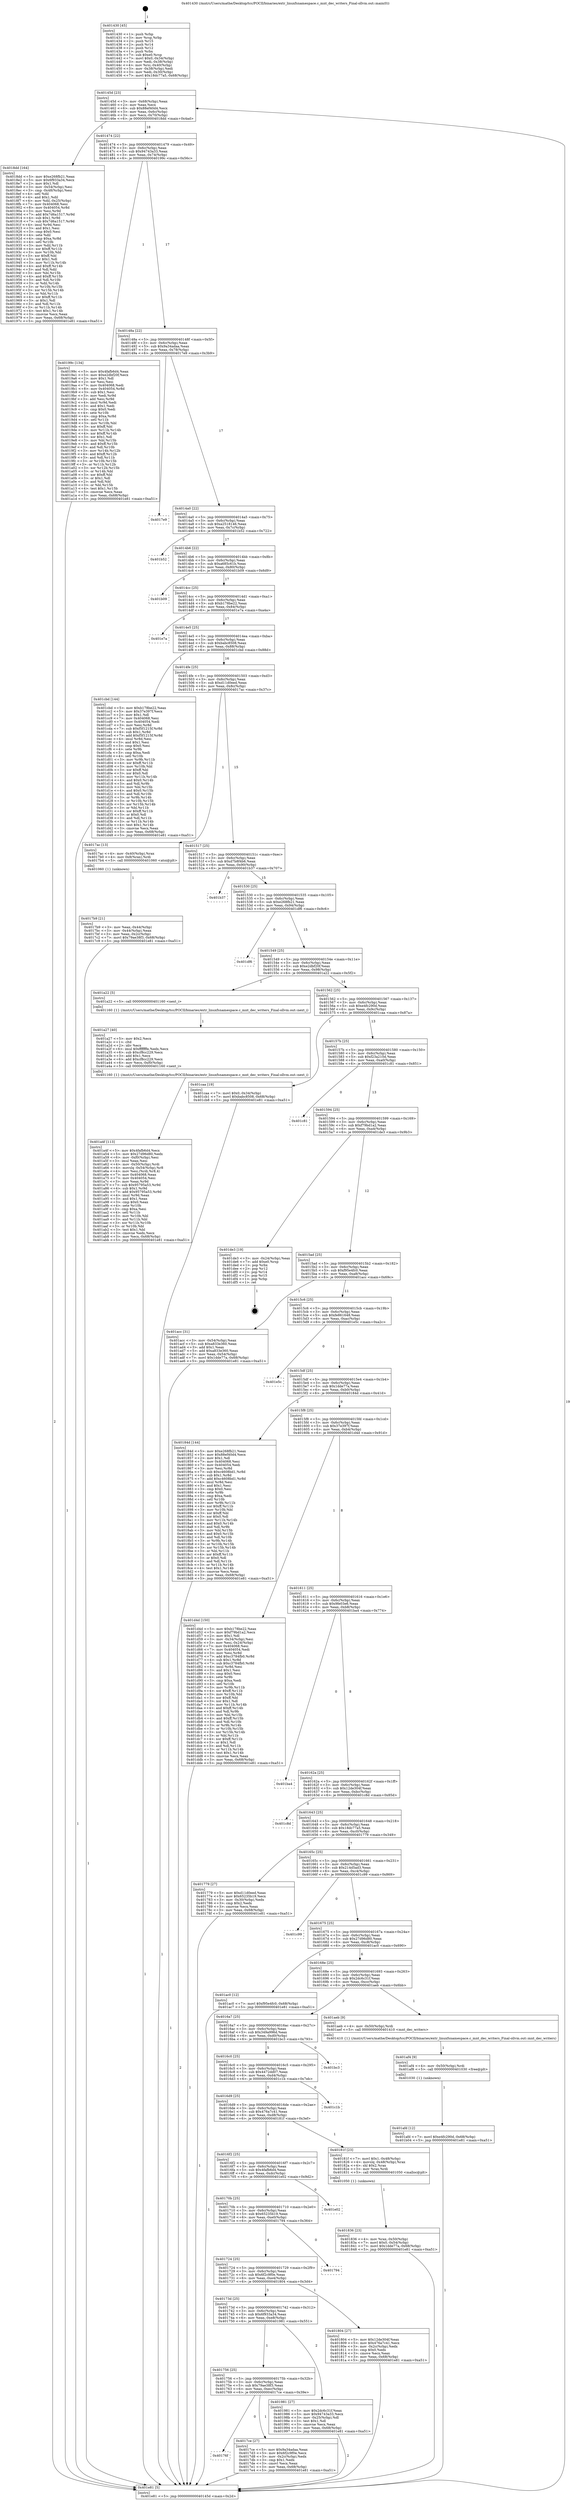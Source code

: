 digraph "0x401430" {
  label = "0x401430 (/mnt/c/Users/mathe/Desktop/tcc/POCII/binaries/extr_linuxfsnamespace.c_mnt_dec_writers_Final-ollvm.out::main(0))"
  labelloc = "t"
  node[shape=record]

  Entry [label="",width=0.3,height=0.3,shape=circle,fillcolor=black,style=filled]
  "0x40145d" [label="{
     0x40145d [23]\l
     | [instrs]\l
     &nbsp;&nbsp;0x40145d \<+3\>: mov -0x68(%rbp),%eax\l
     &nbsp;&nbsp;0x401460 \<+2\>: mov %eax,%ecx\l
     &nbsp;&nbsp;0x401462 \<+6\>: sub $0x88ef40d4,%ecx\l
     &nbsp;&nbsp;0x401468 \<+3\>: mov %eax,-0x6c(%rbp)\l
     &nbsp;&nbsp;0x40146b \<+3\>: mov %ecx,-0x70(%rbp)\l
     &nbsp;&nbsp;0x40146e \<+6\>: je 00000000004018dd \<main+0x4ad\>\l
  }"]
  "0x4018dd" [label="{
     0x4018dd [164]\l
     | [instrs]\l
     &nbsp;&nbsp;0x4018dd \<+5\>: mov $0xe268fb21,%eax\l
     &nbsp;&nbsp;0x4018e2 \<+5\>: mov $0x6f933a34,%ecx\l
     &nbsp;&nbsp;0x4018e7 \<+2\>: mov $0x1,%dl\l
     &nbsp;&nbsp;0x4018e9 \<+3\>: mov -0x54(%rbp),%esi\l
     &nbsp;&nbsp;0x4018ec \<+3\>: cmp -0x48(%rbp),%esi\l
     &nbsp;&nbsp;0x4018ef \<+4\>: setl %dil\l
     &nbsp;&nbsp;0x4018f3 \<+4\>: and $0x1,%dil\l
     &nbsp;&nbsp;0x4018f7 \<+4\>: mov %dil,-0x25(%rbp)\l
     &nbsp;&nbsp;0x4018fb \<+7\>: mov 0x404068,%esi\l
     &nbsp;&nbsp;0x401902 \<+8\>: mov 0x404054,%r8d\l
     &nbsp;&nbsp;0x40190a \<+3\>: mov %esi,%r9d\l
     &nbsp;&nbsp;0x40190d \<+7\>: add $0x7d6a1517,%r9d\l
     &nbsp;&nbsp;0x401914 \<+4\>: sub $0x1,%r9d\l
     &nbsp;&nbsp;0x401918 \<+7\>: sub $0x7d6a1517,%r9d\l
     &nbsp;&nbsp;0x40191f \<+4\>: imul %r9d,%esi\l
     &nbsp;&nbsp;0x401923 \<+3\>: and $0x1,%esi\l
     &nbsp;&nbsp;0x401926 \<+3\>: cmp $0x0,%esi\l
     &nbsp;&nbsp;0x401929 \<+4\>: sete %dil\l
     &nbsp;&nbsp;0x40192d \<+4\>: cmp $0xa,%r8d\l
     &nbsp;&nbsp;0x401931 \<+4\>: setl %r10b\l
     &nbsp;&nbsp;0x401935 \<+3\>: mov %dil,%r11b\l
     &nbsp;&nbsp;0x401938 \<+4\>: xor $0xff,%r11b\l
     &nbsp;&nbsp;0x40193c \<+3\>: mov %r10b,%bl\l
     &nbsp;&nbsp;0x40193f \<+3\>: xor $0xff,%bl\l
     &nbsp;&nbsp;0x401942 \<+3\>: xor $0x1,%dl\l
     &nbsp;&nbsp;0x401945 \<+3\>: mov %r11b,%r14b\l
     &nbsp;&nbsp;0x401948 \<+4\>: and $0xff,%r14b\l
     &nbsp;&nbsp;0x40194c \<+3\>: and %dl,%dil\l
     &nbsp;&nbsp;0x40194f \<+3\>: mov %bl,%r15b\l
     &nbsp;&nbsp;0x401952 \<+4\>: and $0xff,%r15b\l
     &nbsp;&nbsp;0x401956 \<+3\>: and %dl,%r10b\l
     &nbsp;&nbsp;0x401959 \<+3\>: or %dil,%r14b\l
     &nbsp;&nbsp;0x40195c \<+3\>: or %r10b,%r15b\l
     &nbsp;&nbsp;0x40195f \<+3\>: xor %r15b,%r14b\l
     &nbsp;&nbsp;0x401962 \<+3\>: or %bl,%r11b\l
     &nbsp;&nbsp;0x401965 \<+4\>: xor $0xff,%r11b\l
     &nbsp;&nbsp;0x401969 \<+3\>: or $0x1,%dl\l
     &nbsp;&nbsp;0x40196c \<+3\>: and %dl,%r11b\l
     &nbsp;&nbsp;0x40196f \<+3\>: or %r11b,%r14b\l
     &nbsp;&nbsp;0x401972 \<+4\>: test $0x1,%r14b\l
     &nbsp;&nbsp;0x401976 \<+3\>: cmovne %ecx,%eax\l
     &nbsp;&nbsp;0x401979 \<+3\>: mov %eax,-0x68(%rbp)\l
     &nbsp;&nbsp;0x40197c \<+5\>: jmp 0000000000401e81 \<main+0xa51\>\l
  }"]
  "0x401474" [label="{
     0x401474 [22]\l
     | [instrs]\l
     &nbsp;&nbsp;0x401474 \<+5\>: jmp 0000000000401479 \<main+0x49\>\l
     &nbsp;&nbsp;0x401479 \<+3\>: mov -0x6c(%rbp),%eax\l
     &nbsp;&nbsp;0x40147c \<+5\>: sub $0x94743a33,%eax\l
     &nbsp;&nbsp;0x401481 \<+3\>: mov %eax,-0x74(%rbp)\l
     &nbsp;&nbsp;0x401484 \<+6\>: je 000000000040199c \<main+0x56c\>\l
  }"]
  Exit [label="",width=0.3,height=0.3,shape=circle,fillcolor=black,style=filled,peripheries=2]
  "0x40199c" [label="{
     0x40199c [134]\l
     | [instrs]\l
     &nbsp;&nbsp;0x40199c \<+5\>: mov $0x4fafb6d4,%eax\l
     &nbsp;&nbsp;0x4019a1 \<+5\>: mov $0xe2dbf20f,%ecx\l
     &nbsp;&nbsp;0x4019a6 \<+2\>: mov $0x1,%dl\l
     &nbsp;&nbsp;0x4019a8 \<+2\>: xor %esi,%esi\l
     &nbsp;&nbsp;0x4019aa \<+7\>: mov 0x404068,%edi\l
     &nbsp;&nbsp;0x4019b1 \<+8\>: mov 0x404054,%r8d\l
     &nbsp;&nbsp;0x4019b9 \<+3\>: sub $0x1,%esi\l
     &nbsp;&nbsp;0x4019bc \<+3\>: mov %edi,%r9d\l
     &nbsp;&nbsp;0x4019bf \<+3\>: add %esi,%r9d\l
     &nbsp;&nbsp;0x4019c2 \<+4\>: imul %r9d,%edi\l
     &nbsp;&nbsp;0x4019c6 \<+3\>: and $0x1,%edi\l
     &nbsp;&nbsp;0x4019c9 \<+3\>: cmp $0x0,%edi\l
     &nbsp;&nbsp;0x4019cc \<+4\>: sete %r10b\l
     &nbsp;&nbsp;0x4019d0 \<+4\>: cmp $0xa,%r8d\l
     &nbsp;&nbsp;0x4019d4 \<+4\>: setl %r11b\l
     &nbsp;&nbsp;0x4019d8 \<+3\>: mov %r10b,%bl\l
     &nbsp;&nbsp;0x4019db \<+3\>: xor $0xff,%bl\l
     &nbsp;&nbsp;0x4019de \<+3\>: mov %r11b,%r14b\l
     &nbsp;&nbsp;0x4019e1 \<+4\>: xor $0xff,%r14b\l
     &nbsp;&nbsp;0x4019e5 \<+3\>: xor $0x1,%dl\l
     &nbsp;&nbsp;0x4019e8 \<+3\>: mov %bl,%r15b\l
     &nbsp;&nbsp;0x4019eb \<+4\>: and $0xff,%r15b\l
     &nbsp;&nbsp;0x4019ef \<+3\>: and %dl,%r10b\l
     &nbsp;&nbsp;0x4019f2 \<+3\>: mov %r14b,%r12b\l
     &nbsp;&nbsp;0x4019f5 \<+4\>: and $0xff,%r12b\l
     &nbsp;&nbsp;0x4019f9 \<+3\>: and %dl,%r11b\l
     &nbsp;&nbsp;0x4019fc \<+3\>: or %r10b,%r15b\l
     &nbsp;&nbsp;0x4019ff \<+3\>: or %r11b,%r12b\l
     &nbsp;&nbsp;0x401a02 \<+3\>: xor %r12b,%r15b\l
     &nbsp;&nbsp;0x401a05 \<+3\>: or %r14b,%bl\l
     &nbsp;&nbsp;0x401a08 \<+3\>: xor $0xff,%bl\l
     &nbsp;&nbsp;0x401a0b \<+3\>: or $0x1,%dl\l
     &nbsp;&nbsp;0x401a0e \<+2\>: and %dl,%bl\l
     &nbsp;&nbsp;0x401a10 \<+3\>: or %bl,%r15b\l
     &nbsp;&nbsp;0x401a13 \<+4\>: test $0x1,%r15b\l
     &nbsp;&nbsp;0x401a17 \<+3\>: cmovne %ecx,%eax\l
     &nbsp;&nbsp;0x401a1a \<+3\>: mov %eax,-0x68(%rbp)\l
     &nbsp;&nbsp;0x401a1d \<+5\>: jmp 0000000000401e81 \<main+0xa51\>\l
  }"]
  "0x40148a" [label="{
     0x40148a [22]\l
     | [instrs]\l
     &nbsp;&nbsp;0x40148a \<+5\>: jmp 000000000040148f \<main+0x5f\>\l
     &nbsp;&nbsp;0x40148f \<+3\>: mov -0x6c(%rbp),%eax\l
     &nbsp;&nbsp;0x401492 \<+5\>: sub $0x9a34adaa,%eax\l
     &nbsp;&nbsp;0x401497 \<+3\>: mov %eax,-0x78(%rbp)\l
     &nbsp;&nbsp;0x40149a \<+6\>: je 00000000004017e9 \<main+0x3b9\>\l
  }"]
  "0x401afd" [label="{
     0x401afd [12]\l
     | [instrs]\l
     &nbsp;&nbsp;0x401afd \<+7\>: movl $0xe4fc290d,-0x68(%rbp)\l
     &nbsp;&nbsp;0x401b04 \<+5\>: jmp 0000000000401e81 \<main+0xa51\>\l
  }"]
  "0x4017e9" [label="{
     0x4017e9\l
  }", style=dashed]
  "0x4014a0" [label="{
     0x4014a0 [22]\l
     | [instrs]\l
     &nbsp;&nbsp;0x4014a0 \<+5\>: jmp 00000000004014a5 \<main+0x75\>\l
     &nbsp;&nbsp;0x4014a5 \<+3\>: mov -0x6c(%rbp),%eax\l
     &nbsp;&nbsp;0x4014a8 \<+5\>: sub $0xa2518146,%eax\l
     &nbsp;&nbsp;0x4014ad \<+3\>: mov %eax,-0x7c(%rbp)\l
     &nbsp;&nbsp;0x4014b0 \<+6\>: je 0000000000401b52 \<main+0x722\>\l
  }"]
  "0x401af4" [label="{
     0x401af4 [9]\l
     | [instrs]\l
     &nbsp;&nbsp;0x401af4 \<+4\>: mov -0x50(%rbp),%rdi\l
     &nbsp;&nbsp;0x401af8 \<+5\>: call 0000000000401030 \<free@plt\>\l
     | [calls]\l
     &nbsp;&nbsp;0x401030 \{1\} (unknown)\l
  }"]
  "0x401b52" [label="{
     0x401b52\l
  }", style=dashed]
  "0x4014b6" [label="{
     0x4014b6 [22]\l
     | [instrs]\l
     &nbsp;&nbsp;0x4014b6 \<+5\>: jmp 00000000004014bb \<main+0x8b\>\l
     &nbsp;&nbsp;0x4014bb \<+3\>: mov -0x6c(%rbp),%eax\l
     &nbsp;&nbsp;0x4014be \<+5\>: sub $0xa685c61b,%eax\l
     &nbsp;&nbsp;0x4014c3 \<+3\>: mov %eax,-0x80(%rbp)\l
     &nbsp;&nbsp;0x4014c6 \<+6\>: je 0000000000401b09 \<main+0x6d9\>\l
  }"]
  "0x401a4f" [label="{
     0x401a4f [113]\l
     | [instrs]\l
     &nbsp;&nbsp;0x401a4f \<+5\>: mov $0x4fafb6d4,%ecx\l
     &nbsp;&nbsp;0x401a54 \<+5\>: mov $0x27d96d80,%edx\l
     &nbsp;&nbsp;0x401a59 \<+6\>: mov -0xf0(%rbp),%esi\l
     &nbsp;&nbsp;0x401a5f \<+3\>: imul %eax,%esi\l
     &nbsp;&nbsp;0x401a62 \<+4\>: mov -0x50(%rbp),%rdi\l
     &nbsp;&nbsp;0x401a66 \<+4\>: movslq -0x54(%rbp),%r8\l
     &nbsp;&nbsp;0x401a6a \<+4\>: mov %esi,(%rdi,%r8,4)\l
     &nbsp;&nbsp;0x401a6e \<+7\>: mov 0x404068,%eax\l
     &nbsp;&nbsp;0x401a75 \<+7\>: mov 0x404054,%esi\l
     &nbsp;&nbsp;0x401a7c \<+3\>: mov %eax,%r9d\l
     &nbsp;&nbsp;0x401a7f \<+7\>: sub $0x95795a53,%r9d\l
     &nbsp;&nbsp;0x401a86 \<+4\>: sub $0x1,%r9d\l
     &nbsp;&nbsp;0x401a8a \<+7\>: add $0x95795a53,%r9d\l
     &nbsp;&nbsp;0x401a91 \<+4\>: imul %r9d,%eax\l
     &nbsp;&nbsp;0x401a95 \<+3\>: and $0x1,%eax\l
     &nbsp;&nbsp;0x401a98 \<+3\>: cmp $0x0,%eax\l
     &nbsp;&nbsp;0x401a9b \<+4\>: sete %r10b\l
     &nbsp;&nbsp;0x401a9f \<+3\>: cmp $0xa,%esi\l
     &nbsp;&nbsp;0x401aa2 \<+4\>: setl %r11b\l
     &nbsp;&nbsp;0x401aa6 \<+3\>: mov %r10b,%bl\l
     &nbsp;&nbsp;0x401aa9 \<+3\>: and %r11b,%bl\l
     &nbsp;&nbsp;0x401aac \<+3\>: xor %r11b,%r10b\l
     &nbsp;&nbsp;0x401aaf \<+3\>: or %r10b,%bl\l
     &nbsp;&nbsp;0x401ab2 \<+3\>: test $0x1,%bl\l
     &nbsp;&nbsp;0x401ab5 \<+3\>: cmovne %edx,%ecx\l
     &nbsp;&nbsp;0x401ab8 \<+3\>: mov %ecx,-0x68(%rbp)\l
     &nbsp;&nbsp;0x401abb \<+5\>: jmp 0000000000401e81 \<main+0xa51\>\l
  }"]
  "0x401b09" [label="{
     0x401b09\l
  }", style=dashed]
  "0x4014cc" [label="{
     0x4014cc [25]\l
     | [instrs]\l
     &nbsp;&nbsp;0x4014cc \<+5\>: jmp 00000000004014d1 \<main+0xa1\>\l
     &nbsp;&nbsp;0x4014d1 \<+3\>: mov -0x6c(%rbp),%eax\l
     &nbsp;&nbsp;0x4014d4 \<+5\>: sub $0xb178be22,%eax\l
     &nbsp;&nbsp;0x4014d9 \<+6\>: mov %eax,-0x84(%rbp)\l
     &nbsp;&nbsp;0x4014df \<+6\>: je 0000000000401e7a \<main+0xa4a\>\l
  }"]
  "0x401a27" [label="{
     0x401a27 [40]\l
     | [instrs]\l
     &nbsp;&nbsp;0x401a27 \<+5\>: mov $0x2,%ecx\l
     &nbsp;&nbsp;0x401a2c \<+1\>: cltd\l
     &nbsp;&nbsp;0x401a2d \<+2\>: idiv %ecx\l
     &nbsp;&nbsp;0x401a2f \<+6\>: imul $0xfffffffe,%edx,%ecx\l
     &nbsp;&nbsp;0x401a35 \<+6\>: sub $0xcf8cc229,%ecx\l
     &nbsp;&nbsp;0x401a3b \<+3\>: add $0x1,%ecx\l
     &nbsp;&nbsp;0x401a3e \<+6\>: add $0xcf8cc229,%ecx\l
     &nbsp;&nbsp;0x401a44 \<+6\>: mov %ecx,-0xf0(%rbp)\l
     &nbsp;&nbsp;0x401a4a \<+5\>: call 0000000000401160 \<next_i\>\l
     | [calls]\l
     &nbsp;&nbsp;0x401160 \{1\} (/mnt/c/Users/mathe/Desktop/tcc/POCII/binaries/extr_linuxfsnamespace.c_mnt_dec_writers_Final-ollvm.out::next_i)\l
  }"]
  "0x401e7a" [label="{
     0x401e7a\l
  }", style=dashed]
  "0x4014e5" [label="{
     0x4014e5 [25]\l
     | [instrs]\l
     &nbsp;&nbsp;0x4014e5 \<+5\>: jmp 00000000004014ea \<main+0xba\>\l
     &nbsp;&nbsp;0x4014ea \<+3\>: mov -0x6c(%rbp),%eax\l
     &nbsp;&nbsp;0x4014ed \<+5\>: sub $0xbabc8508,%eax\l
     &nbsp;&nbsp;0x4014f2 \<+6\>: mov %eax,-0x88(%rbp)\l
     &nbsp;&nbsp;0x4014f8 \<+6\>: je 0000000000401cbd \<main+0x88d\>\l
  }"]
  "0x401836" [label="{
     0x401836 [23]\l
     | [instrs]\l
     &nbsp;&nbsp;0x401836 \<+4\>: mov %rax,-0x50(%rbp)\l
     &nbsp;&nbsp;0x40183a \<+7\>: movl $0x0,-0x54(%rbp)\l
     &nbsp;&nbsp;0x401841 \<+7\>: movl $0x1dde77a,-0x68(%rbp)\l
     &nbsp;&nbsp;0x401848 \<+5\>: jmp 0000000000401e81 \<main+0xa51\>\l
  }"]
  "0x401cbd" [label="{
     0x401cbd [144]\l
     | [instrs]\l
     &nbsp;&nbsp;0x401cbd \<+5\>: mov $0xb178be22,%eax\l
     &nbsp;&nbsp;0x401cc2 \<+5\>: mov $0x37e397f,%ecx\l
     &nbsp;&nbsp;0x401cc7 \<+2\>: mov $0x1,%dl\l
     &nbsp;&nbsp;0x401cc9 \<+7\>: mov 0x404068,%esi\l
     &nbsp;&nbsp;0x401cd0 \<+7\>: mov 0x404054,%edi\l
     &nbsp;&nbsp;0x401cd7 \<+3\>: mov %esi,%r8d\l
     &nbsp;&nbsp;0x401cda \<+7\>: sub $0xf5f1215f,%r8d\l
     &nbsp;&nbsp;0x401ce1 \<+4\>: sub $0x1,%r8d\l
     &nbsp;&nbsp;0x401ce5 \<+7\>: add $0xf5f1215f,%r8d\l
     &nbsp;&nbsp;0x401cec \<+4\>: imul %r8d,%esi\l
     &nbsp;&nbsp;0x401cf0 \<+3\>: and $0x1,%esi\l
     &nbsp;&nbsp;0x401cf3 \<+3\>: cmp $0x0,%esi\l
     &nbsp;&nbsp;0x401cf6 \<+4\>: sete %r9b\l
     &nbsp;&nbsp;0x401cfa \<+3\>: cmp $0xa,%edi\l
     &nbsp;&nbsp;0x401cfd \<+4\>: setl %r10b\l
     &nbsp;&nbsp;0x401d01 \<+3\>: mov %r9b,%r11b\l
     &nbsp;&nbsp;0x401d04 \<+4\>: xor $0xff,%r11b\l
     &nbsp;&nbsp;0x401d08 \<+3\>: mov %r10b,%bl\l
     &nbsp;&nbsp;0x401d0b \<+3\>: xor $0xff,%bl\l
     &nbsp;&nbsp;0x401d0e \<+3\>: xor $0x0,%dl\l
     &nbsp;&nbsp;0x401d11 \<+3\>: mov %r11b,%r14b\l
     &nbsp;&nbsp;0x401d14 \<+4\>: and $0x0,%r14b\l
     &nbsp;&nbsp;0x401d18 \<+3\>: and %dl,%r9b\l
     &nbsp;&nbsp;0x401d1b \<+3\>: mov %bl,%r15b\l
     &nbsp;&nbsp;0x401d1e \<+4\>: and $0x0,%r15b\l
     &nbsp;&nbsp;0x401d22 \<+3\>: and %dl,%r10b\l
     &nbsp;&nbsp;0x401d25 \<+3\>: or %r9b,%r14b\l
     &nbsp;&nbsp;0x401d28 \<+3\>: or %r10b,%r15b\l
     &nbsp;&nbsp;0x401d2b \<+3\>: xor %r15b,%r14b\l
     &nbsp;&nbsp;0x401d2e \<+3\>: or %bl,%r11b\l
     &nbsp;&nbsp;0x401d31 \<+4\>: xor $0xff,%r11b\l
     &nbsp;&nbsp;0x401d35 \<+3\>: or $0x0,%dl\l
     &nbsp;&nbsp;0x401d38 \<+3\>: and %dl,%r11b\l
     &nbsp;&nbsp;0x401d3b \<+3\>: or %r11b,%r14b\l
     &nbsp;&nbsp;0x401d3e \<+4\>: test $0x1,%r14b\l
     &nbsp;&nbsp;0x401d42 \<+3\>: cmovne %ecx,%eax\l
     &nbsp;&nbsp;0x401d45 \<+3\>: mov %eax,-0x68(%rbp)\l
     &nbsp;&nbsp;0x401d48 \<+5\>: jmp 0000000000401e81 \<main+0xa51\>\l
  }"]
  "0x4014fe" [label="{
     0x4014fe [25]\l
     | [instrs]\l
     &nbsp;&nbsp;0x4014fe \<+5\>: jmp 0000000000401503 \<main+0xd3\>\l
     &nbsp;&nbsp;0x401503 \<+3\>: mov -0x6c(%rbp),%eax\l
     &nbsp;&nbsp;0x401506 \<+5\>: sub $0xd11d0eed,%eax\l
     &nbsp;&nbsp;0x40150b \<+6\>: mov %eax,-0x8c(%rbp)\l
     &nbsp;&nbsp;0x401511 \<+6\>: je 00000000004017ac \<main+0x37c\>\l
  }"]
  "0x40176f" [label="{
     0x40176f\l
  }", style=dashed]
  "0x4017ac" [label="{
     0x4017ac [13]\l
     | [instrs]\l
     &nbsp;&nbsp;0x4017ac \<+4\>: mov -0x40(%rbp),%rax\l
     &nbsp;&nbsp;0x4017b0 \<+4\>: mov 0x8(%rax),%rdi\l
     &nbsp;&nbsp;0x4017b4 \<+5\>: call 0000000000401060 \<atoi@plt\>\l
     | [calls]\l
     &nbsp;&nbsp;0x401060 \{1\} (unknown)\l
  }"]
  "0x401517" [label="{
     0x401517 [25]\l
     | [instrs]\l
     &nbsp;&nbsp;0x401517 \<+5\>: jmp 000000000040151c \<main+0xec\>\l
     &nbsp;&nbsp;0x40151c \<+3\>: mov -0x6c(%rbp),%eax\l
     &nbsp;&nbsp;0x40151f \<+5\>: sub $0xd7b8f4b6,%eax\l
     &nbsp;&nbsp;0x401524 \<+6\>: mov %eax,-0x90(%rbp)\l
     &nbsp;&nbsp;0x40152a \<+6\>: je 0000000000401b37 \<main+0x707\>\l
  }"]
  "0x4017ce" [label="{
     0x4017ce [27]\l
     | [instrs]\l
     &nbsp;&nbsp;0x4017ce \<+5\>: mov $0x9a34adaa,%eax\l
     &nbsp;&nbsp;0x4017d3 \<+5\>: mov $0x6f2c9f0e,%ecx\l
     &nbsp;&nbsp;0x4017d8 \<+3\>: mov -0x2c(%rbp),%edx\l
     &nbsp;&nbsp;0x4017db \<+3\>: cmp $0x1,%edx\l
     &nbsp;&nbsp;0x4017de \<+3\>: cmovl %ecx,%eax\l
     &nbsp;&nbsp;0x4017e1 \<+3\>: mov %eax,-0x68(%rbp)\l
     &nbsp;&nbsp;0x4017e4 \<+5\>: jmp 0000000000401e81 \<main+0xa51\>\l
  }"]
  "0x401b37" [label="{
     0x401b37\l
  }", style=dashed]
  "0x401530" [label="{
     0x401530 [25]\l
     | [instrs]\l
     &nbsp;&nbsp;0x401530 \<+5\>: jmp 0000000000401535 \<main+0x105\>\l
     &nbsp;&nbsp;0x401535 \<+3\>: mov -0x6c(%rbp),%eax\l
     &nbsp;&nbsp;0x401538 \<+5\>: sub $0xe268fb21,%eax\l
     &nbsp;&nbsp;0x40153d \<+6\>: mov %eax,-0x94(%rbp)\l
     &nbsp;&nbsp;0x401543 \<+6\>: je 0000000000401df6 \<main+0x9c6\>\l
  }"]
  "0x401756" [label="{
     0x401756 [25]\l
     | [instrs]\l
     &nbsp;&nbsp;0x401756 \<+5\>: jmp 000000000040175b \<main+0x32b\>\l
     &nbsp;&nbsp;0x40175b \<+3\>: mov -0x6c(%rbp),%eax\l
     &nbsp;&nbsp;0x40175e \<+5\>: sub $0x79ae38f3,%eax\l
     &nbsp;&nbsp;0x401763 \<+6\>: mov %eax,-0xec(%rbp)\l
     &nbsp;&nbsp;0x401769 \<+6\>: je 00000000004017ce \<main+0x39e\>\l
  }"]
  "0x401df6" [label="{
     0x401df6\l
  }", style=dashed]
  "0x401549" [label="{
     0x401549 [25]\l
     | [instrs]\l
     &nbsp;&nbsp;0x401549 \<+5\>: jmp 000000000040154e \<main+0x11e\>\l
     &nbsp;&nbsp;0x40154e \<+3\>: mov -0x6c(%rbp),%eax\l
     &nbsp;&nbsp;0x401551 \<+5\>: sub $0xe2dbf20f,%eax\l
     &nbsp;&nbsp;0x401556 \<+6\>: mov %eax,-0x98(%rbp)\l
     &nbsp;&nbsp;0x40155c \<+6\>: je 0000000000401a22 \<main+0x5f2\>\l
  }"]
  "0x401981" [label="{
     0x401981 [27]\l
     | [instrs]\l
     &nbsp;&nbsp;0x401981 \<+5\>: mov $0x2dc6c31f,%eax\l
     &nbsp;&nbsp;0x401986 \<+5\>: mov $0x94743a33,%ecx\l
     &nbsp;&nbsp;0x40198b \<+3\>: mov -0x25(%rbp),%dl\l
     &nbsp;&nbsp;0x40198e \<+3\>: test $0x1,%dl\l
     &nbsp;&nbsp;0x401991 \<+3\>: cmovne %ecx,%eax\l
     &nbsp;&nbsp;0x401994 \<+3\>: mov %eax,-0x68(%rbp)\l
     &nbsp;&nbsp;0x401997 \<+5\>: jmp 0000000000401e81 \<main+0xa51\>\l
  }"]
  "0x401a22" [label="{
     0x401a22 [5]\l
     | [instrs]\l
     &nbsp;&nbsp;0x401a22 \<+5\>: call 0000000000401160 \<next_i\>\l
     | [calls]\l
     &nbsp;&nbsp;0x401160 \{1\} (/mnt/c/Users/mathe/Desktop/tcc/POCII/binaries/extr_linuxfsnamespace.c_mnt_dec_writers_Final-ollvm.out::next_i)\l
  }"]
  "0x401562" [label="{
     0x401562 [25]\l
     | [instrs]\l
     &nbsp;&nbsp;0x401562 \<+5\>: jmp 0000000000401567 \<main+0x137\>\l
     &nbsp;&nbsp;0x401567 \<+3\>: mov -0x6c(%rbp),%eax\l
     &nbsp;&nbsp;0x40156a \<+5\>: sub $0xe4fc290d,%eax\l
     &nbsp;&nbsp;0x40156f \<+6\>: mov %eax,-0x9c(%rbp)\l
     &nbsp;&nbsp;0x401575 \<+6\>: je 0000000000401caa \<main+0x87a\>\l
  }"]
  "0x40173d" [label="{
     0x40173d [25]\l
     | [instrs]\l
     &nbsp;&nbsp;0x40173d \<+5\>: jmp 0000000000401742 \<main+0x312\>\l
     &nbsp;&nbsp;0x401742 \<+3\>: mov -0x6c(%rbp),%eax\l
     &nbsp;&nbsp;0x401745 \<+5\>: sub $0x6f933a34,%eax\l
     &nbsp;&nbsp;0x40174a \<+6\>: mov %eax,-0xe8(%rbp)\l
     &nbsp;&nbsp;0x401750 \<+6\>: je 0000000000401981 \<main+0x551\>\l
  }"]
  "0x401caa" [label="{
     0x401caa [19]\l
     | [instrs]\l
     &nbsp;&nbsp;0x401caa \<+7\>: movl $0x0,-0x34(%rbp)\l
     &nbsp;&nbsp;0x401cb1 \<+7\>: movl $0xbabc8508,-0x68(%rbp)\l
     &nbsp;&nbsp;0x401cb8 \<+5\>: jmp 0000000000401e81 \<main+0xa51\>\l
  }"]
  "0x40157b" [label="{
     0x40157b [25]\l
     | [instrs]\l
     &nbsp;&nbsp;0x40157b \<+5\>: jmp 0000000000401580 \<main+0x150\>\l
     &nbsp;&nbsp;0x401580 \<+3\>: mov -0x6c(%rbp),%eax\l
     &nbsp;&nbsp;0x401583 \<+5\>: sub $0xf23a210d,%eax\l
     &nbsp;&nbsp;0x401588 \<+6\>: mov %eax,-0xa0(%rbp)\l
     &nbsp;&nbsp;0x40158e \<+6\>: je 0000000000401c81 \<main+0x851\>\l
  }"]
  "0x401804" [label="{
     0x401804 [27]\l
     | [instrs]\l
     &nbsp;&nbsp;0x401804 \<+5\>: mov $0x12de304f,%eax\l
     &nbsp;&nbsp;0x401809 \<+5\>: mov $0x476a7c41,%ecx\l
     &nbsp;&nbsp;0x40180e \<+3\>: mov -0x2c(%rbp),%edx\l
     &nbsp;&nbsp;0x401811 \<+3\>: cmp $0x0,%edx\l
     &nbsp;&nbsp;0x401814 \<+3\>: cmove %ecx,%eax\l
     &nbsp;&nbsp;0x401817 \<+3\>: mov %eax,-0x68(%rbp)\l
     &nbsp;&nbsp;0x40181a \<+5\>: jmp 0000000000401e81 \<main+0xa51\>\l
  }"]
  "0x401c81" [label="{
     0x401c81\l
  }", style=dashed]
  "0x401594" [label="{
     0x401594 [25]\l
     | [instrs]\l
     &nbsp;&nbsp;0x401594 \<+5\>: jmp 0000000000401599 \<main+0x169\>\l
     &nbsp;&nbsp;0x401599 \<+3\>: mov -0x6c(%rbp),%eax\l
     &nbsp;&nbsp;0x40159c \<+5\>: sub $0xf79bd1a2,%eax\l
     &nbsp;&nbsp;0x4015a1 \<+6\>: mov %eax,-0xa4(%rbp)\l
     &nbsp;&nbsp;0x4015a7 \<+6\>: je 0000000000401de3 \<main+0x9b3\>\l
  }"]
  "0x401724" [label="{
     0x401724 [25]\l
     | [instrs]\l
     &nbsp;&nbsp;0x401724 \<+5\>: jmp 0000000000401729 \<main+0x2f9\>\l
     &nbsp;&nbsp;0x401729 \<+3\>: mov -0x6c(%rbp),%eax\l
     &nbsp;&nbsp;0x40172c \<+5\>: sub $0x6f2c9f0e,%eax\l
     &nbsp;&nbsp;0x401731 \<+6\>: mov %eax,-0xe4(%rbp)\l
     &nbsp;&nbsp;0x401737 \<+6\>: je 0000000000401804 \<main+0x3d4\>\l
  }"]
  "0x401de3" [label="{
     0x401de3 [19]\l
     | [instrs]\l
     &nbsp;&nbsp;0x401de3 \<+3\>: mov -0x24(%rbp),%eax\l
     &nbsp;&nbsp;0x401de6 \<+7\>: add $0xe0,%rsp\l
     &nbsp;&nbsp;0x401ded \<+1\>: pop %rbx\l
     &nbsp;&nbsp;0x401dee \<+2\>: pop %r12\l
     &nbsp;&nbsp;0x401df0 \<+2\>: pop %r14\l
     &nbsp;&nbsp;0x401df2 \<+2\>: pop %r15\l
     &nbsp;&nbsp;0x401df4 \<+1\>: pop %rbp\l
     &nbsp;&nbsp;0x401df5 \<+1\>: ret\l
  }"]
  "0x4015ad" [label="{
     0x4015ad [25]\l
     | [instrs]\l
     &nbsp;&nbsp;0x4015ad \<+5\>: jmp 00000000004015b2 \<main+0x182\>\l
     &nbsp;&nbsp;0x4015b2 \<+3\>: mov -0x6c(%rbp),%eax\l
     &nbsp;&nbsp;0x4015b5 \<+5\>: sub $0xf95e4fc0,%eax\l
     &nbsp;&nbsp;0x4015ba \<+6\>: mov %eax,-0xa8(%rbp)\l
     &nbsp;&nbsp;0x4015c0 \<+6\>: je 0000000000401acc \<main+0x69c\>\l
  }"]
  "0x401794" [label="{
     0x401794\l
  }", style=dashed]
  "0x401acc" [label="{
     0x401acc [31]\l
     | [instrs]\l
     &nbsp;&nbsp;0x401acc \<+3\>: mov -0x54(%rbp),%eax\l
     &nbsp;&nbsp;0x401acf \<+5\>: sub $0xa833e360,%eax\l
     &nbsp;&nbsp;0x401ad4 \<+3\>: add $0x1,%eax\l
     &nbsp;&nbsp;0x401ad7 \<+5\>: add $0xa833e360,%eax\l
     &nbsp;&nbsp;0x401adc \<+3\>: mov %eax,-0x54(%rbp)\l
     &nbsp;&nbsp;0x401adf \<+7\>: movl $0x1dde77a,-0x68(%rbp)\l
     &nbsp;&nbsp;0x401ae6 \<+5\>: jmp 0000000000401e81 \<main+0xa51\>\l
  }"]
  "0x4015c6" [label="{
     0x4015c6 [25]\l
     | [instrs]\l
     &nbsp;&nbsp;0x4015c6 \<+5\>: jmp 00000000004015cb \<main+0x19b\>\l
     &nbsp;&nbsp;0x4015cb \<+3\>: mov -0x6c(%rbp),%eax\l
     &nbsp;&nbsp;0x4015ce \<+5\>: sub $0xfe861648,%eax\l
     &nbsp;&nbsp;0x4015d3 \<+6\>: mov %eax,-0xac(%rbp)\l
     &nbsp;&nbsp;0x4015d9 \<+6\>: je 0000000000401e5c \<main+0xa2c\>\l
  }"]
  "0x40170b" [label="{
     0x40170b [25]\l
     | [instrs]\l
     &nbsp;&nbsp;0x40170b \<+5\>: jmp 0000000000401710 \<main+0x2e0\>\l
     &nbsp;&nbsp;0x401710 \<+3\>: mov -0x6c(%rbp),%eax\l
     &nbsp;&nbsp;0x401713 \<+5\>: sub $0x65235b19,%eax\l
     &nbsp;&nbsp;0x401718 \<+6\>: mov %eax,-0xe0(%rbp)\l
     &nbsp;&nbsp;0x40171e \<+6\>: je 0000000000401794 \<main+0x364\>\l
  }"]
  "0x401e5c" [label="{
     0x401e5c\l
  }", style=dashed]
  "0x4015df" [label="{
     0x4015df [25]\l
     | [instrs]\l
     &nbsp;&nbsp;0x4015df \<+5\>: jmp 00000000004015e4 \<main+0x1b4\>\l
     &nbsp;&nbsp;0x4015e4 \<+3\>: mov -0x6c(%rbp),%eax\l
     &nbsp;&nbsp;0x4015e7 \<+5\>: sub $0x1dde77a,%eax\l
     &nbsp;&nbsp;0x4015ec \<+6\>: mov %eax,-0xb0(%rbp)\l
     &nbsp;&nbsp;0x4015f2 \<+6\>: je 000000000040184d \<main+0x41d\>\l
  }"]
  "0x401e02" [label="{
     0x401e02\l
  }", style=dashed]
  "0x40184d" [label="{
     0x40184d [144]\l
     | [instrs]\l
     &nbsp;&nbsp;0x40184d \<+5\>: mov $0xe268fb21,%eax\l
     &nbsp;&nbsp;0x401852 \<+5\>: mov $0x88ef40d4,%ecx\l
     &nbsp;&nbsp;0x401857 \<+2\>: mov $0x1,%dl\l
     &nbsp;&nbsp;0x401859 \<+7\>: mov 0x404068,%esi\l
     &nbsp;&nbsp;0x401860 \<+7\>: mov 0x404054,%edi\l
     &nbsp;&nbsp;0x401867 \<+3\>: mov %esi,%r8d\l
     &nbsp;&nbsp;0x40186a \<+7\>: sub $0xc4608bd1,%r8d\l
     &nbsp;&nbsp;0x401871 \<+4\>: sub $0x1,%r8d\l
     &nbsp;&nbsp;0x401875 \<+7\>: add $0xc4608bd1,%r8d\l
     &nbsp;&nbsp;0x40187c \<+4\>: imul %r8d,%esi\l
     &nbsp;&nbsp;0x401880 \<+3\>: and $0x1,%esi\l
     &nbsp;&nbsp;0x401883 \<+3\>: cmp $0x0,%esi\l
     &nbsp;&nbsp;0x401886 \<+4\>: sete %r9b\l
     &nbsp;&nbsp;0x40188a \<+3\>: cmp $0xa,%edi\l
     &nbsp;&nbsp;0x40188d \<+4\>: setl %r10b\l
     &nbsp;&nbsp;0x401891 \<+3\>: mov %r9b,%r11b\l
     &nbsp;&nbsp;0x401894 \<+4\>: xor $0xff,%r11b\l
     &nbsp;&nbsp;0x401898 \<+3\>: mov %r10b,%bl\l
     &nbsp;&nbsp;0x40189b \<+3\>: xor $0xff,%bl\l
     &nbsp;&nbsp;0x40189e \<+3\>: xor $0x0,%dl\l
     &nbsp;&nbsp;0x4018a1 \<+3\>: mov %r11b,%r14b\l
     &nbsp;&nbsp;0x4018a4 \<+4\>: and $0x0,%r14b\l
     &nbsp;&nbsp;0x4018a8 \<+3\>: and %dl,%r9b\l
     &nbsp;&nbsp;0x4018ab \<+3\>: mov %bl,%r15b\l
     &nbsp;&nbsp;0x4018ae \<+4\>: and $0x0,%r15b\l
     &nbsp;&nbsp;0x4018b2 \<+3\>: and %dl,%r10b\l
     &nbsp;&nbsp;0x4018b5 \<+3\>: or %r9b,%r14b\l
     &nbsp;&nbsp;0x4018b8 \<+3\>: or %r10b,%r15b\l
     &nbsp;&nbsp;0x4018bb \<+3\>: xor %r15b,%r14b\l
     &nbsp;&nbsp;0x4018be \<+3\>: or %bl,%r11b\l
     &nbsp;&nbsp;0x4018c1 \<+4\>: xor $0xff,%r11b\l
     &nbsp;&nbsp;0x4018c5 \<+3\>: or $0x0,%dl\l
     &nbsp;&nbsp;0x4018c8 \<+3\>: and %dl,%r11b\l
     &nbsp;&nbsp;0x4018cb \<+3\>: or %r11b,%r14b\l
     &nbsp;&nbsp;0x4018ce \<+4\>: test $0x1,%r14b\l
     &nbsp;&nbsp;0x4018d2 \<+3\>: cmovne %ecx,%eax\l
     &nbsp;&nbsp;0x4018d5 \<+3\>: mov %eax,-0x68(%rbp)\l
     &nbsp;&nbsp;0x4018d8 \<+5\>: jmp 0000000000401e81 \<main+0xa51\>\l
  }"]
  "0x4015f8" [label="{
     0x4015f8 [25]\l
     | [instrs]\l
     &nbsp;&nbsp;0x4015f8 \<+5\>: jmp 00000000004015fd \<main+0x1cd\>\l
     &nbsp;&nbsp;0x4015fd \<+3\>: mov -0x6c(%rbp),%eax\l
     &nbsp;&nbsp;0x401600 \<+5\>: sub $0x37e397f,%eax\l
     &nbsp;&nbsp;0x401605 \<+6\>: mov %eax,-0xb4(%rbp)\l
     &nbsp;&nbsp;0x40160b \<+6\>: je 0000000000401d4d \<main+0x91d\>\l
  }"]
  "0x4016f2" [label="{
     0x4016f2 [25]\l
     | [instrs]\l
     &nbsp;&nbsp;0x4016f2 \<+5\>: jmp 00000000004016f7 \<main+0x2c7\>\l
     &nbsp;&nbsp;0x4016f7 \<+3\>: mov -0x6c(%rbp),%eax\l
     &nbsp;&nbsp;0x4016fa \<+5\>: sub $0x4fafb6d4,%eax\l
     &nbsp;&nbsp;0x4016ff \<+6\>: mov %eax,-0xdc(%rbp)\l
     &nbsp;&nbsp;0x401705 \<+6\>: je 0000000000401e02 \<main+0x9d2\>\l
  }"]
  "0x401d4d" [label="{
     0x401d4d [150]\l
     | [instrs]\l
     &nbsp;&nbsp;0x401d4d \<+5\>: mov $0xb178be22,%eax\l
     &nbsp;&nbsp;0x401d52 \<+5\>: mov $0xf79bd1a2,%ecx\l
     &nbsp;&nbsp;0x401d57 \<+2\>: mov $0x1,%dl\l
     &nbsp;&nbsp;0x401d59 \<+3\>: mov -0x34(%rbp),%esi\l
     &nbsp;&nbsp;0x401d5c \<+3\>: mov %esi,-0x24(%rbp)\l
     &nbsp;&nbsp;0x401d5f \<+7\>: mov 0x404068,%esi\l
     &nbsp;&nbsp;0x401d66 \<+7\>: mov 0x404054,%edi\l
     &nbsp;&nbsp;0x401d6d \<+3\>: mov %esi,%r8d\l
     &nbsp;&nbsp;0x401d70 \<+7\>: add $0xc3784fb0,%r8d\l
     &nbsp;&nbsp;0x401d77 \<+4\>: sub $0x1,%r8d\l
     &nbsp;&nbsp;0x401d7b \<+7\>: sub $0xc3784fb0,%r8d\l
     &nbsp;&nbsp;0x401d82 \<+4\>: imul %r8d,%esi\l
     &nbsp;&nbsp;0x401d86 \<+3\>: and $0x1,%esi\l
     &nbsp;&nbsp;0x401d89 \<+3\>: cmp $0x0,%esi\l
     &nbsp;&nbsp;0x401d8c \<+4\>: sete %r9b\l
     &nbsp;&nbsp;0x401d90 \<+3\>: cmp $0xa,%edi\l
     &nbsp;&nbsp;0x401d93 \<+4\>: setl %r10b\l
     &nbsp;&nbsp;0x401d97 \<+3\>: mov %r9b,%r11b\l
     &nbsp;&nbsp;0x401d9a \<+4\>: xor $0xff,%r11b\l
     &nbsp;&nbsp;0x401d9e \<+3\>: mov %r10b,%bl\l
     &nbsp;&nbsp;0x401da1 \<+3\>: xor $0xff,%bl\l
     &nbsp;&nbsp;0x401da4 \<+3\>: xor $0x1,%dl\l
     &nbsp;&nbsp;0x401da7 \<+3\>: mov %r11b,%r14b\l
     &nbsp;&nbsp;0x401daa \<+4\>: and $0xff,%r14b\l
     &nbsp;&nbsp;0x401dae \<+3\>: and %dl,%r9b\l
     &nbsp;&nbsp;0x401db1 \<+3\>: mov %bl,%r15b\l
     &nbsp;&nbsp;0x401db4 \<+4\>: and $0xff,%r15b\l
     &nbsp;&nbsp;0x401db8 \<+3\>: and %dl,%r10b\l
     &nbsp;&nbsp;0x401dbb \<+3\>: or %r9b,%r14b\l
     &nbsp;&nbsp;0x401dbe \<+3\>: or %r10b,%r15b\l
     &nbsp;&nbsp;0x401dc1 \<+3\>: xor %r15b,%r14b\l
     &nbsp;&nbsp;0x401dc4 \<+3\>: or %bl,%r11b\l
     &nbsp;&nbsp;0x401dc7 \<+4\>: xor $0xff,%r11b\l
     &nbsp;&nbsp;0x401dcb \<+3\>: or $0x1,%dl\l
     &nbsp;&nbsp;0x401dce \<+3\>: and %dl,%r11b\l
     &nbsp;&nbsp;0x401dd1 \<+3\>: or %r11b,%r14b\l
     &nbsp;&nbsp;0x401dd4 \<+4\>: test $0x1,%r14b\l
     &nbsp;&nbsp;0x401dd8 \<+3\>: cmovne %ecx,%eax\l
     &nbsp;&nbsp;0x401ddb \<+3\>: mov %eax,-0x68(%rbp)\l
     &nbsp;&nbsp;0x401dde \<+5\>: jmp 0000000000401e81 \<main+0xa51\>\l
  }"]
  "0x401611" [label="{
     0x401611 [25]\l
     | [instrs]\l
     &nbsp;&nbsp;0x401611 \<+5\>: jmp 0000000000401616 \<main+0x1e6\>\l
     &nbsp;&nbsp;0x401616 \<+3\>: mov -0x6c(%rbp),%eax\l
     &nbsp;&nbsp;0x401619 \<+5\>: sub $0x9fe03e6,%eax\l
     &nbsp;&nbsp;0x40161e \<+6\>: mov %eax,-0xb8(%rbp)\l
     &nbsp;&nbsp;0x401624 \<+6\>: je 0000000000401ba4 \<main+0x774\>\l
  }"]
  "0x40181f" [label="{
     0x40181f [23]\l
     | [instrs]\l
     &nbsp;&nbsp;0x40181f \<+7\>: movl $0x1,-0x48(%rbp)\l
     &nbsp;&nbsp;0x401826 \<+4\>: movslq -0x48(%rbp),%rax\l
     &nbsp;&nbsp;0x40182a \<+4\>: shl $0x2,%rax\l
     &nbsp;&nbsp;0x40182e \<+3\>: mov %rax,%rdi\l
     &nbsp;&nbsp;0x401831 \<+5\>: call 0000000000401050 \<malloc@plt\>\l
     | [calls]\l
     &nbsp;&nbsp;0x401050 \{1\} (unknown)\l
  }"]
  "0x401ba4" [label="{
     0x401ba4\l
  }", style=dashed]
  "0x40162a" [label="{
     0x40162a [25]\l
     | [instrs]\l
     &nbsp;&nbsp;0x40162a \<+5\>: jmp 000000000040162f \<main+0x1ff\>\l
     &nbsp;&nbsp;0x40162f \<+3\>: mov -0x6c(%rbp),%eax\l
     &nbsp;&nbsp;0x401632 \<+5\>: sub $0x12de304f,%eax\l
     &nbsp;&nbsp;0x401637 \<+6\>: mov %eax,-0xbc(%rbp)\l
     &nbsp;&nbsp;0x40163d \<+6\>: je 0000000000401c8d \<main+0x85d\>\l
  }"]
  "0x4016d9" [label="{
     0x4016d9 [25]\l
     | [instrs]\l
     &nbsp;&nbsp;0x4016d9 \<+5\>: jmp 00000000004016de \<main+0x2ae\>\l
     &nbsp;&nbsp;0x4016de \<+3\>: mov -0x6c(%rbp),%eax\l
     &nbsp;&nbsp;0x4016e1 \<+5\>: sub $0x476a7c41,%eax\l
     &nbsp;&nbsp;0x4016e6 \<+6\>: mov %eax,-0xd8(%rbp)\l
     &nbsp;&nbsp;0x4016ec \<+6\>: je 000000000040181f \<main+0x3ef\>\l
  }"]
  "0x401c8d" [label="{
     0x401c8d\l
  }", style=dashed]
  "0x401643" [label="{
     0x401643 [25]\l
     | [instrs]\l
     &nbsp;&nbsp;0x401643 \<+5\>: jmp 0000000000401648 \<main+0x218\>\l
     &nbsp;&nbsp;0x401648 \<+3\>: mov -0x6c(%rbp),%eax\l
     &nbsp;&nbsp;0x40164b \<+5\>: sub $0x18dc77a5,%eax\l
     &nbsp;&nbsp;0x401650 \<+6\>: mov %eax,-0xc0(%rbp)\l
     &nbsp;&nbsp;0x401656 \<+6\>: je 0000000000401779 \<main+0x349\>\l
  }"]
  "0x401c1b" [label="{
     0x401c1b\l
  }", style=dashed]
  "0x401779" [label="{
     0x401779 [27]\l
     | [instrs]\l
     &nbsp;&nbsp;0x401779 \<+5\>: mov $0xd11d0eed,%eax\l
     &nbsp;&nbsp;0x40177e \<+5\>: mov $0x65235b19,%ecx\l
     &nbsp;&nbsp;0x401783 \<+3\>: mov -0x30(%rbp),%edx\l
     &nbsp;&nbsp;0x401786 \<+3\>: cmp $0x2,%edx\l
     &nbsp;&nbsp;0x401789 \<+3\>: cmovne %ecx,%eax\l
     &nbsp;&nbsp;0x40178c \<+3\>: mov %eax,-0x68(%rbp)\l
     &nbsp;&nbsp;0x40178f \<+5\>: jmp 0000000000401e81 \<main+0xa51\>\l
  }"]
  "0x40165c" [label="{
     0x40165c [25]\l
     | [instrs]\l
     &nbsp;&nbsp;0x40165c \<+5\>: jmp 0000000000401661 \<main+0x231\>\l
     &nbsp;&nbsp;0x401661 \<+3\>: mov -0x6c(%rbp),%eax\l
     &nbsp;&nbsp;0x401664 \<+5\>: sub $0x214d5ad3,%eax\l
     &nbsp;&nbsp;0x401669 \<+6\>: mov %eax,-0xc4(%rbp)\l
     &nbsp;&nbsp;0x40166f \<+6\>: je 0000000000401c99 \<main+0x869\>\l
  }"]
  "0x401e81" [label="{
     0x401e81 [5]\l
     | [instrs]\l
     &nbsp;&nbsp;0x401e81 \<+5\>: jmp 000000000040145d \<main+0x2d\>\l
  }"]
  "0x401430" [label="{
     0x401430 [45]\l
     | [instrs]\l
     &nbsp;&nbsp;0x401430 \<+1\>: push %rbp\l
     &nbsp;&nbsp;0x401431 \<+3\>: mov %rsp,%rbp\l
     &nbsp;&nbsp;0x401434 \<+2\>: push %r15\l
     &nbsp;&nbsp;0x401436 \<+2\>: push %r14\l
     &nbsp;&nbsp;0x401438 \<+2\>: push %r12\l
     &nbsp;&nbsp;0x40143a \<+1\>: push %rbx\l
     &nbsp;&nbsp;0x40143b \<+7\>: sub $0xe0,%rsp\l
     &nbsp;&nbsp;0x401442 \<+7\>: movl $0x0,-0x34(%rbp)\l
     &nbsp;&nbsp;0x401449 \<+3\>: mov %edi,-0x38(%rbp)\l
     &nbsp;&nbsp;0x40144c \<+4\>: mov %rsi,-0x40(%rbp)\l
     &nbsp;&nbsp;0x401450 \<+3\>: mov -0x38(%rbp),%edi\l
     &nbsp;&nbsp;0x401453 \<+3\>: mov %edi,-0x30(%rbp)\l
     &nbsp;&nbsp;0x401456 \<+7\>: movl $0x18dc77a5,-0x68(%rbp)\l
  }"]
  "0x4017b9" [label="{
     0x4017b9 [21]\l
     | [instrs]\l
     &nbsp;&nbsp;0x4017b9 \<+3\>: mov %eax,-0x44(%rbp)\l
     &nbsp;&nbsp;0x4017bc \<+3\>: mov -0x44(%rbp),%eax\l
     &nbsp;&nbsp;0x4017bf \<+3\>: mov %eax,-0x2c(%rbp)\l
     &nbsp;&nbsp;0x4017c2 \<+7\>: movl $0x79ae38f3,-0x68(%rbp)\l
     &nbsp;&nbsp;0x4017c9 \<+5\>: jmp 0000000000401e81 \<main+0xa51\>\l
  }"]
  "0x4016c0" [label="{
     0x4016c0 [25]\l
     | [instrs]\l
     &nbsp;&nbsp;0x4016c0 \<+5\>: jmp 00000000004016c5 \<main+0x295\>\l
     &nbsp;&nbsp;0x4016c5 \<+3\>: mov -0x6c(%rbp),%eax\l
     &nbsp;&nbsp;0x4016c8 \<+5\>: sub $0x4472dd07,%eax\l
     &nbsp;&nbsp;0x4016cd \<+6\>: mov %eax,-0xd4(%rbp)\l
     &nbsp;&nbsp;0x4016d3 \<+6\>: je 0000000000401c1b \<main+0x7eb\>\l
  }"]
  "0x401c99" [label="{
     0x401c99\l
  }", style=dashed]
  "0x401675" [label="{
     0x401675 [25]\l
     | [instrs]\l
     &nbsp;&nbsp;0x401675 \<+5\>: jmp 000000000040167a \<main+0x24a\>\l
     &nbsp;&nbsp;0x40167a \<+3\>: mov -0x6c(%rbp),%eax\l
     &nbsp;&nbsp;0x40167d \<+5\>: sub $0x27d96d80,%eax\l
     &nbsp;&nbsp;0x401682 \<+6\>: mov %eax,-0xc8(%rbp)\l
     &nbsp;&nbsp;0x401688 \<+6\>: je 0000000000401ac0 \<main+0x690\>\l
  }"]
  "0x401bc3" [label="{
     0x401bc3\l
  }", style=dashed]
  "0x401ac0" [label="{
     0x401ac0 [12]\l
     | [instrs]\l
     &nbsp;&nbsp;0x401ac0 \<+7\>: movl $0xf95e4fc0,-0x68(%rbp)\l
     &nbsp;&nbsp;0x401ac7 \<+5\>: jmp 0000000000401e81 \<main+0xa51\>\l
  }"]
  "0x40168e" [label="{
     0x40168e [25]\l
     | [instrs]\l
     &nbsp;&nbsp;0x40168e \<+5\>: jmp 0000000000401693 \<main+0x263\>\l
     &nbsp;&nbsp;0x401693 \<+3\>: mov -0x6c(%rbp),%eax\l
     &nbsp;&nbsp;0x401696 \<+5\>: sub $0x2dc6c31f,%eax\l
     &nbsp;&nbsp;0x40169b \<+6\>: mov %eax,-0xcc(%rbp)\l
     &nbsp;&nbsp;0x4016a1 \<+6\>: je 0000000000401aeb \<main+0x6bb\>\l
  }"]
  "0x4016a7" [label="{
     0x4016a7 [25]\l
     | [instrs]\l
     &nbsp;&nbsp;0x4016a7 \<+5\>: jmp 00000000004016ac \<main+0x27c\>\l
     &nbsp;&nbsp;0x4016ac \<+3\>: mov -0x6c(%rbp),%eax\l
     &nbsp;&nbsp;0x4016af \<+5\>: sub $0x349a996d,%eax\l
     &nbsp;&nbsp;0x4016b4 \<+6\>: mov %eax,-0xd0(%rbp)\l
     &nbsp;&nbsp;0x4016ba \<+6\>: je 0000000000401bc3 \<main+0x793\>\l
  }"]
  "0x401aeb" [label="{
     0x401aeb [9]\l
     | [instrs]\l
     &nbsp;&nbsp;0x401aeb \<+4\>: mov -0x50(%rbp),%rdi\l
     &nbsp;&nbsp;0x401aef \<+5\>: call 0000000000401410 \<mnt_dec_writers\>\l
     | [calls]\l
     &nbsp;&nbsp;0x401410 \{1\} (/mnt/c/Users/mathe/Desktop/tcc/POCII/binaries/extr_linuxfsnamespace.c_mnt_dec_writers_Final-ollvm.out::mnt_dec_writers)\l
  }"]
  Entry -> "0x401430" [label=" 1"]
  "0x40145d" -> "0x4018dd" [label=" 2"]
  "0x40145d" -> "0x401474" [label=" 18"]
  "0x401de3" -> Exit [label=" 1"]
  "0x401474" -> "0x40199c" [label=" 1"]
  "0x401474" -> "0x40148a" [label=" 17"]
  "0x401d4d" -> "0x401e81" [label=" 1"]
  "0x40148a" -> "0x4017e9" [label=" 0"]
  "0x40148a" -> "0x4014a0" [label=" 17"]
  "0x401cbd" -> "0x401e81" [label=" 1"]
  "0x4014a0" -> "0x401b52" [label=" 0"]
  "0x4014a0" -> "0x4014b6" [label=" 17"]
  "0x401caa" -> "0x401e81" [label=" 1"]
  "0x4014b6" -> "0x401b09" [label=" 0"]
  "0x4014b6" -> "0x4014cc" [label=" 17"]
  "0x401afd" -> "0x401e81" [label=" 1"]
  "0x4014cc" -> "0x401e7a" [label=" 0"]
  "0x4014cc" -> "0x4014e5" [label=" 17"]
  "0x401af4" -> "0x401afd" [label=" 1"]
  "0x4014e5" -> "0x401cbd" [label=" 1"]
  "0x4014e5" -> "0x4014fe" [label=" 16"]
  "0x401aeb" -> "0x401af4" [label=" 1"]
  "0x4014fe" -> "0x4017ac" [label=" 1"]
  "0x4014fe" -> "0x401517" [label=" 15"]
  "0x401acc" -> "0x401e81" [label=" 1"]
  "0x401517" -> "0x401b37" [label=" 0"]
  "0x401517" -> "0x401530" [label=" 15"]
  "0x401ac0" -> "0x401e81" [label=" 1"]
  "0x401530" -> "0x401df6" [label=" 0"]
  "0x401530" -> "0x401549" [label=" 15"]
  "0x401a27" -> "0x401a4f" [label=" 1"]
  "0x401549" -> "0x401a22" [label=" 1"]
  "0x401549" -> "0x401562" [label=" 14"]
  "0x401a22" -> "0x401a27" [label=" 1"]
  "0x401562" -> "0x401caa" [label=" 1"]
  "0x401562" -> "0x40157b" [label=" 13"]
  "0x401981" -> "0x401e81" [label=" 2"]
  "0x40157b" -> "0x401c81" [label=" 0"]
  "0x40157b" -> "0x401594" [label=" 13"]
  "0x4018dd" -> "0x401e81" [label=" 2"]
  "0x401594" -> "0x401de3" [label=" 1"]
  "0x401594" -> "0x4015ad" [label=" 12"]
  "0x401836" -> "0x401e81" [label=" 1"]
  "0x4015ad" -> "0x401acc" [label=" 1"]
  "0x4015ad" -> "0x4015c6" [label=" 11"]
  "0x40181f" -> "0x401836" [label=" 1"]
  "0x4015c6" -> "0x401e5c" [label=" 0"]
  "0x4015c6" -> "0x4015df" [label=" 11"]
  "0x4017ce" -> "0x401e81" [label=" 1"]
  "0x4015df" -> "0x40184d" [label=" 2"]
  "0x4015df" -> "0x4015f8" [label=" 9"]
  "0x401756" -> "0x40176f" [label=" 0"]
  "0x4015f8" -> "0x401d4d" [label=" 1"]
  "0x4015f8" -> "0x401611" [label=" 8"]
  "0x401a4f" -> "0x401e81" [label=" 1"]
  "0x401611" -> "0x401ba4" [label=" 0"]
  "0x401611" -> "0x40162a" [label=" 8"]
  "0x40173d" -> "0x401756" [label=" 1"]
  "0x40162a" -> "0x401c8d" [label=" 0"]
  "0x40162a" -> "0x401643" [label=" 8"]
  "0x40199c" -> "0x401e81" [label=" 1"]
  "0x401643" -> "0x401779" [label=" 1"]
  "0x401643" -> "0x40165c" [label=" 7"]
  "0x401779" -> "0x401e81" [label=" 1"]
  "0x401430" -> "0x40145d" [label=" 1"]
  "0x401e81" -> "0x40145d" [label=" 19"]
  "0x4017ac" -> "0x4017b9" [label=" 1"]
  "0x4017b9" -> "0x401e81" [label=" 1"]
  "0x401724" -> "0x40173d" [label=" 3"]
  "0x40165c" -> "0x401c99" [label=" 0"]
  "0x40165c" -> "0x401675" [label=" 7"]
  "0x40184d" -> "0x401e81" [label=" 2"]
  "0x401675" -> "0x401ac0" [label=" 1"]
  "0x401675" -> "0x40168e" [label=" 6"]
  "0x40170b" -> "0x401724" [label=" 4"]
  "0x40168e" -> "0x401aeb" [label=" 1"]
  "0x40168e" -> "0x4016a7" [label=" 5"]
  "0x40170b" -> "0x401794" [label=" 0"]
  "0x4016a7" -> "0x401bc3" [label=" 0"]
  "0x4016a7" -> "0x4016c0" [label=" 5"]
  "0x401724" -> "0x401804" [label=" 1"]
  "0x4016c0" -> "0x401c1b" [label=" 0"]
  "0x4016c0" -> "0x4016d9" [label=" 5"]
  "0x40173d" -> "0x401981" [label=" 2"]
  "0x4016d9" -> "0x40181f" [label=" 1"]
  "0x4016d9" -> "0x4016f2" [label=" 4"]
  "0x401756" -> "0x4017ce" [label=" 1"]
  "0x4016f2" -> "0x401e02" [label=" 0"]
  "0x4016f2" -> "0x40170b" [label=" 4"]
  "0x401804" -> "0x401e81" [label=" 1"]
}
